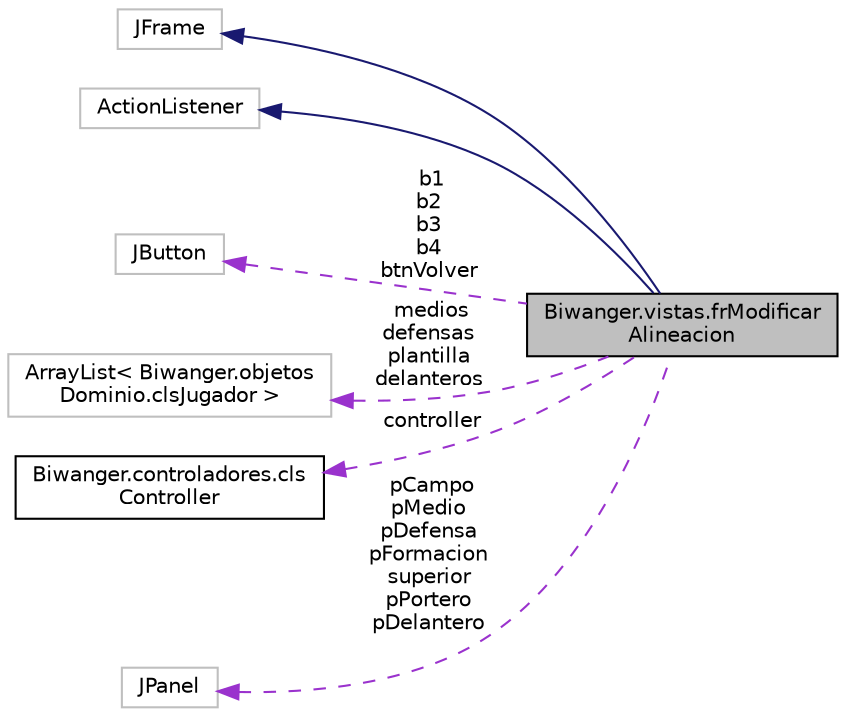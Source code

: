 digraph "Biwanger.vistas.frModificarAlineacion"
{
 // LATEX_PDF_SIZE
  edge [fontname="Helvetica",fontsize="10",labelfontname="Helvetica",labelfontsize="10"];
  node [fontname="Helvetica",fontsize="10",shape=record];
  rankdir="LR";
  Node1 [label="Biwanger.vistas.frModificar\lAlineacion",height=0.2,width=0.4,color="black", fillcolor="grey75", style="filled", fontcolor="black",tooltip=" "];
  Node2 -> Node1 [dir="back",color="midnightblue",fontsize="10",style="solid",fontname="Helvetica"];
  Node2 [label="JFrame",height=0.2,width=0.4,color="grey75", fillcolor="white", style="filled",tooltip=" "];
  Node3 -> Node1 [dir="back",color="midnightblue",fontsize="10",style="solid",fontname="Helvetica"];
  Node3 [label="ActionListener",height=0.2,width=0.4,color="grey75", fillcolor="white", style="filled",tooltip=" "];
  Node4 -> Node1 [dir="back",color="darkorchid3",fontsize="10",style="dashed",label=" b1\nb2\nb3\nb4\nbtnVolver" ,fontname="Helvetica"];
  Node4 [label="JButton",height=0.2,width=0.4,color="grey75", fillcolor="white", style="filled",tooltip=" "];
  Node5 -> Node1 [dir="back",color="darkorchid3",fontsize="10",style="dashed",label=" medios\ndefensas\nplantilla\ndelanteros" ,fontname="Helvetica"];
  Node5 [label="ArrayList\< Biwanger.objetos\lDominio.clsJugador \>",height=0.2,width=0.4,color="grey75", fillcolor="white", style="filled",tooltip=" "];
  Node6 -> Node1 [dir="back",color="darkorchid3",fontsize="10",style="dashed",label=" controller" ,fontname="Helvetica"];
  Node6 [label="Biwanger.controladores.cls\lController",height=0.2,width=0.4,color="black", fillcolor="white", style="filled",URL="$class_biwanger_1_1controladores_1_1cls_controller.html",tooltip=" "];
  Node7 -> Node1 [dir="back",color="darkorchid3",fontsize="10",style="dashed",label=" pCampo\npMedio\npDefensa\npFormacion\nsuperior\npPortero\npDelantero" ,fontname="Helvetica"];
  Node7 [label="JPanel",height=0.2,width=0.4,color="grey75", fillcolor="white", style="filled",tooltip=" "];
}
